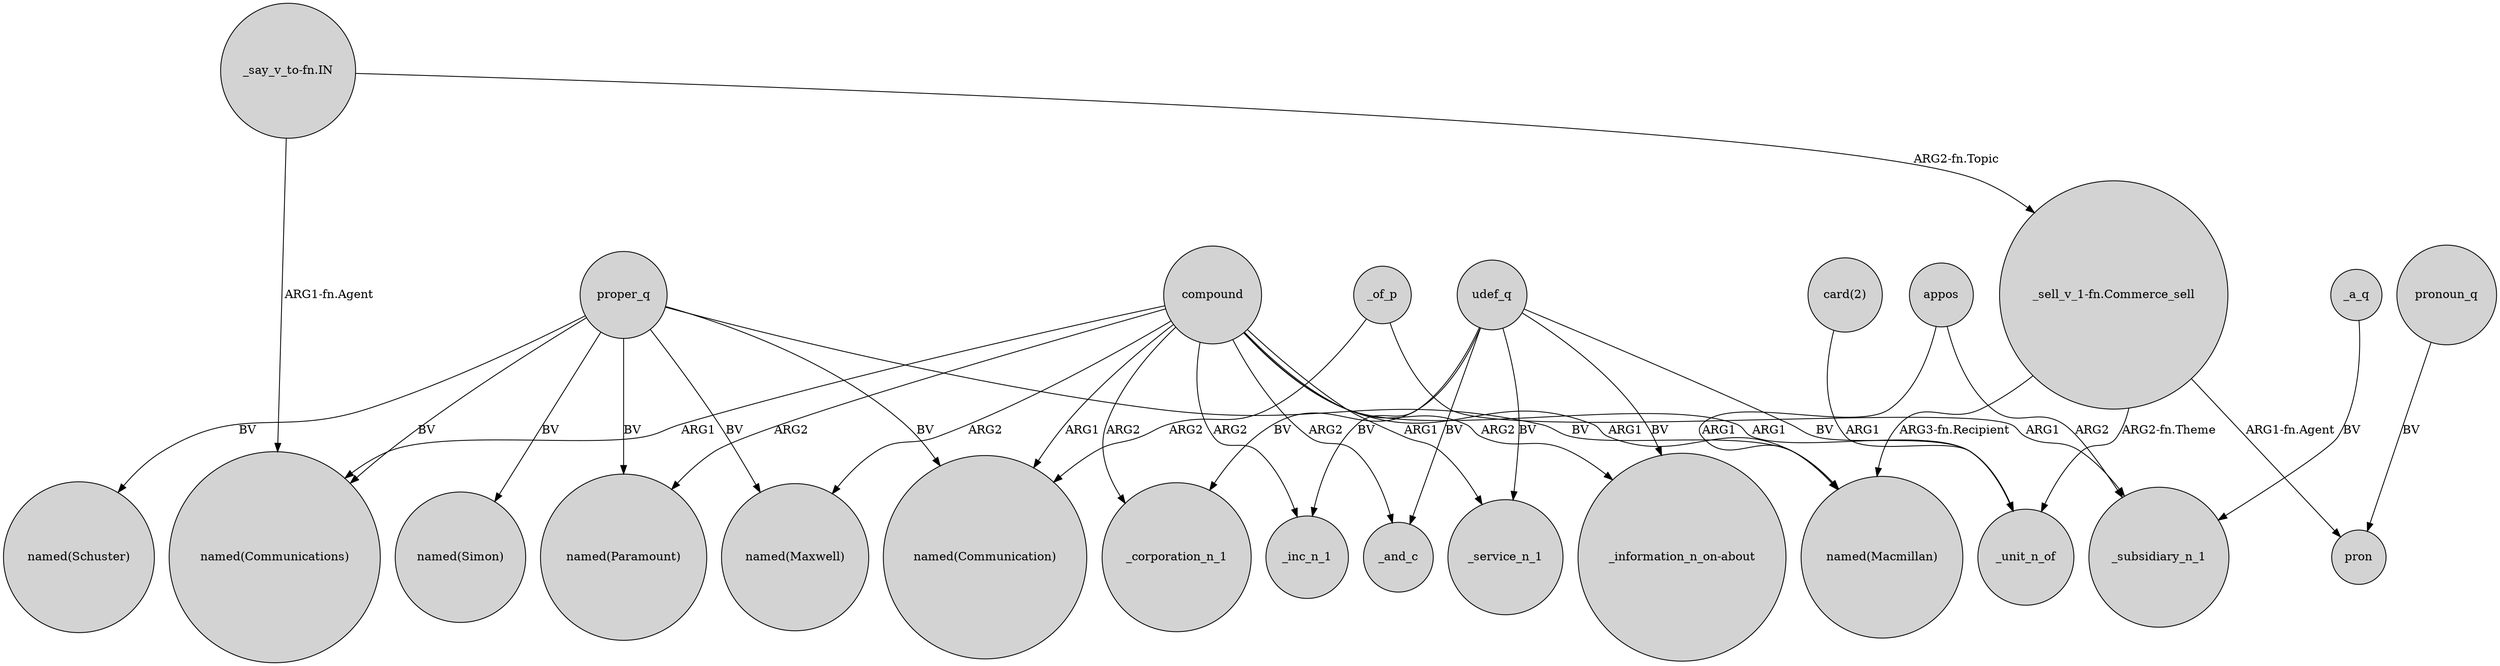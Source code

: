 digraph {
	node [shape=circle style=filled]
	proper_q -> "named(Simon)" [label=BV]
	_of_p -> _subsidiary_n_1 [label=ARG1]
	compound -> "named(Macmillan)" [label=ARG1]
	proper_q -> "named(Maxwell)" [label=BV]
	udef_q -> _inc_n_1 [label=BV]
	appos -> _subsidiary_n_1 [label=ARG2]
	compound -> "_information_n_on-about" [label=ARG2]
	compound -> _unit_n_of [label=ARG1]
	compound -> "named(Communication)" [label=ARG1]
	compound -> "named(Maxwell)" [label=ARG2]
	udef_q -> _unit_n_of [label=BV]
	proper_q -> "named(Communications)" [label=BV]
	compound -> _corporation_n_1 [label=ARG2]
	proper_q -> "named(Communication)" [label=BV]
	proper_q -> "named(Macmillan)" [label=BV]
	compound -> "named(Communications)" [label=ARG1]
	udef_q -> "_information_n_on-about" [label=BV]
	_a_q -> _subsidiary_n_1 [label=BV]
	"_say_v_to-fn.IN" -> "_sell_v_1-fn.Commerce_sell" [label="ARG2-fn.Topic"]
	pronoun_q -> pron [label=BV]
	udef_q -> _corporation_n_1 [label=BV]
	compound -> _and_c [label=ARG2]
	udef_q -> _service_n_1 [label=BV]
	proper_q -> "named(Paramount)" [label=BV]
	"_sell_v_1-fn.Commerce_sell" -> _unit_n_of [label="ARG2-fn.Theme"]
	_of_p -> "named(Communication)" [label=ARG2]
	appos -> "named(Macmillan)" [label=ARG1]
	compound -> "named(Paramount)" [label=ARG2]
	"_sell_v_1-fn.Commerce_sell" -> pron [label="ARG1-fn.Agent"]
	udef_q -> _and_c [label=BV]
	compound -> _service_n_1 [label=ARG1]
	compound -> _inc_n_1 [label=ARG2]
	"card(2)" -> _unit_n_of [label=ARG1]
	"_say_v_to-fn.IN" -> "named(Communications)" [label="ARG1-fn.Agent"]
	"_sell_v_1-fn.Commerce_sell" -> "named(Macmillan)" [label="ARG3-fn.Recipient"]
	proper_q -> "named(Schuster)" [label=BV]
}
